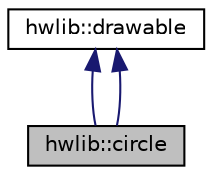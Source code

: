 digraph "hwlib::circle"
{
  edge [fontname="Helvetica",fontsize="10",labelfontname="Helvetica",labelfontsize="10"];
  node [fontname="Helvetica",fontsize="10",shape=record];
  Node0 [label="hwlib::circle",height=0.2,width=0.4,color="black", fillcolor="grey75", style="filled", fontcolor="black"];
  Node1 -> Node0 [dir="back",color="midnightblue",fontsize="10",style="solid",fontname="Helvetica"];
  Node1 [label="hwlib::drawable",height=0.2,width=0.4,color="black", fillcolor="white", style="filled",URL="$classhwlib_1_1drawable.html",tooltip="interface to an drawable object "];
  Node1 -> Node0 [dir="back",color="midnightblue",fontsize="10",style="solid",fontname="Helvetica"];
}
